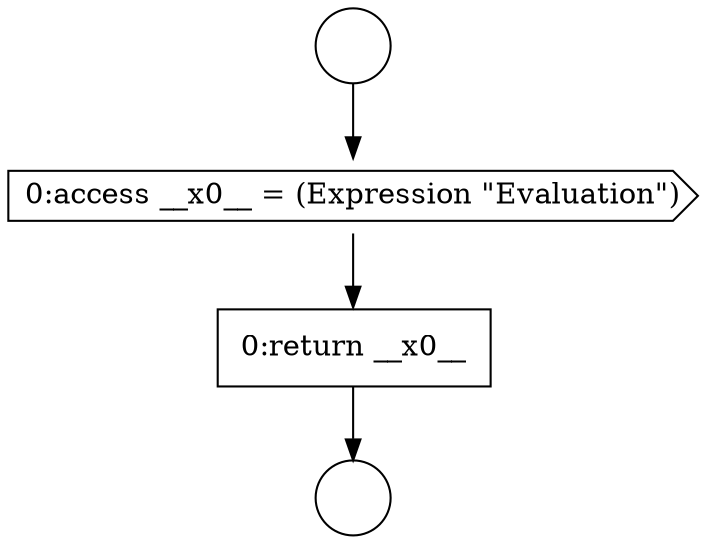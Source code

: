 digraph {
  node3673 [shape=circle label=" " color="black" fillcolor="white" style=filled]
  node3675 [shape=cds, label=<<font color="black">0:access __x0__ = (Expression &quot;Evaluation&quot;)</font>> color="black" fillcolor="white" style=filled]
  node3676 [shape=none, margin=0, label=<<font color="black">
    <table border="0" cellborder="1" cellspacing="0" cellpadding="10">
      <tr><td align="left">0:return __x0__</td></tr>
    </table>
  </font>> color="black" fillcolor="white" style=filled]
  node3674 [shape=circle label=" " color="black" fillcolor="white" style=filled]
  node3673 -> node3675 [ color="black"]
  node3675 -> node3676 [ color="black"]
  node3676 -> node3674 [ color="black"]
}
